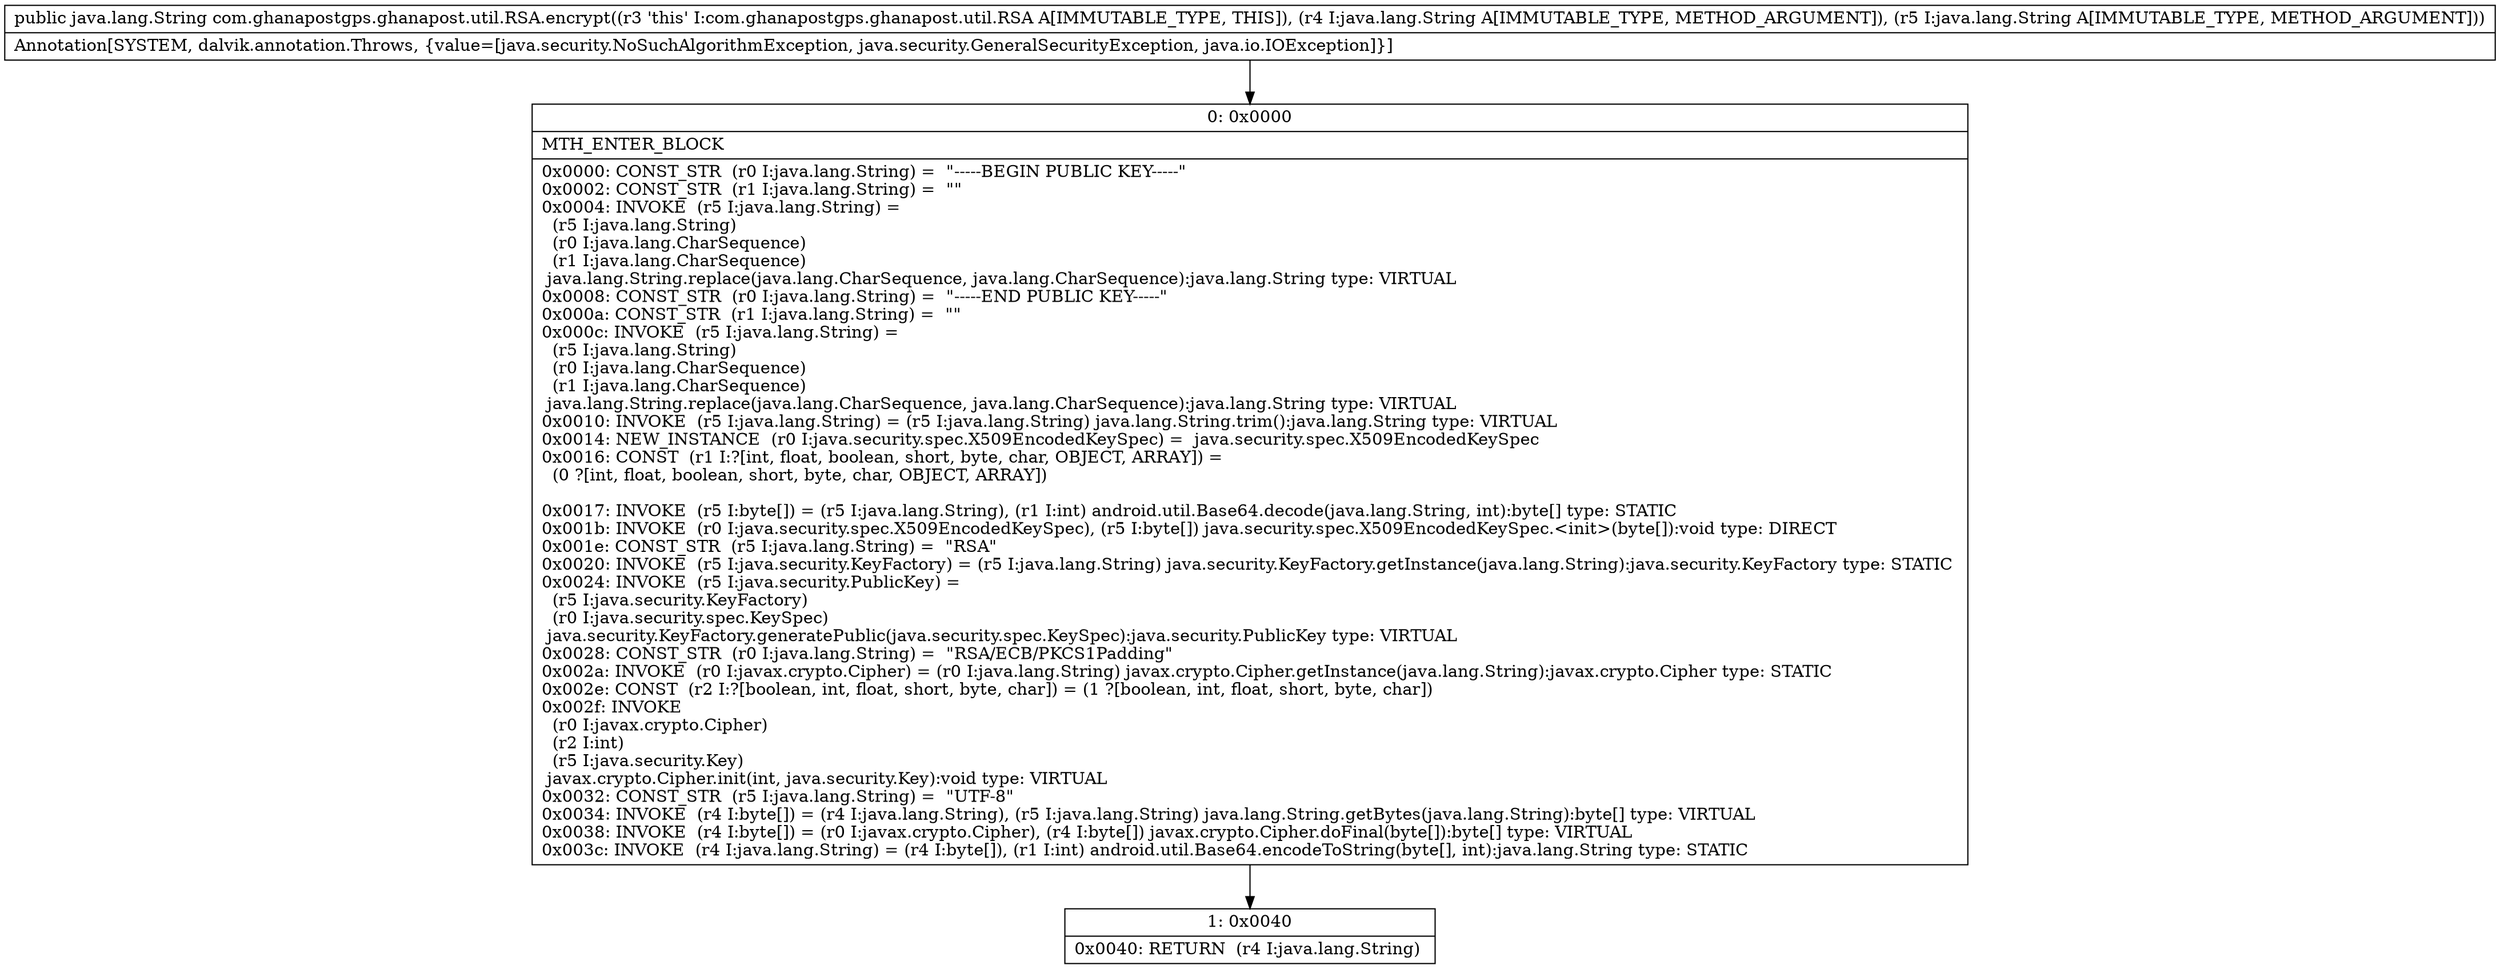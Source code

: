 digraph "CFG forcom.ghanapostgps.ghanapost.util.RSA.encrypt(Ljava\/lang\/String;Ljava\/lang\/String;)Ljava\/lang\/String;" {
Node_0 [shape=record,label="{0\:\ 0x0000|MTH_ENTER_BLOCK\l|0x0000: CONST_STR  (r0 I:java.lang.String) =  \"\-\-\-\-\-BEGIN PUBLIC KEY\-\-\-\-\-\" \l0x0002: CONST_STR  (r1 I:java.lang.String) =  \"\" \l0x0004: INVOKE  (r5 I:java.lang.String) = \l  (r5 I:java.lang.String)\l  (r0 I:java.lang.CharSequence)\l  (r1 I:java.lang.CharSequence)\l java.lang.String.replace(java.lang.CharSequence, java.lang.CharSequence):java.lang.String type: VIRTUAL \l0x0008: CONST_STR  (r0 I:java.lang.String) =  \"\-\-\-\-\-END PUBLIC KEY\-\-\-\-\-\" \l0x000a: CONST_STR  (r1 I:java.lang.String) =  \"\" \l0x000c: INVOKE  (r5 I:java.lang.String) = \l  (r5 I:java.lang.String)\l  (r0 I:java.lang.CharSequence)\l  (r1 I:java.lang.CharSequence)\l java.lang.String.replace(java.lang.CharSequence, java.lang.CharSequence):java.lang.String type: VIRTUAL \l0x0010: INVOKE  (r5 I:java.lang.String) = (r5 I:java.lang.String) java.lang.String.trim():java.lang.String type: VIRTUAL \l0x0014: NEW_INSTANCE  (r0 I:java.security.spec.X509EncodedKeySpec) =  java.security.spec.X509EncodedKeySpec \l0x0016: CONST  (r1 I:?[int, float, boolean, short, byte, char, OBJECT, ARRAY]) = \l  (0 ?[int, float, boolean, short, byte, char, OBJECT, ARRAY])\l \l0x0017: INVOKE  (r5 I:byte[]) = (r5 I:java.lang.String), (r1 I:int) android.util.Base64.decode(java.lang.String, int):byte[] type: STATIC \l0x001b: INVOKE  (r0 I:java.security.spec.X509EncodedKeySpec), (r5 I:byte[]) java.security.spec.X509EncodedKeySpec.\<init\>(byte[]):void type: DIRECT \l0x001e: CONST_STR  (r5 I:java.lang.String) =  \"RSA\" \l0x0020: INVOKE  (r5 I:java.security.KeyFactory) = (r5 I:java.lang.String) java.security.KeyFactory.getInstance(java.lang.String):java.security.KeyFactory type: STATIC \l0x0024: INVOKE  (r5 I:java.security.PublicKey) = \l  (r5 I:java.security.KeyFactory)\l  (r0 I:java.security.spec.KeySpec)\l java.security.KeyFactory.generatePublic(java.security.spec.KeySpec):java.security.PublicKey type: VIRTUAL \l0x0028: CONST_STR  (r0 I:java.lang.String) =  \"RSA\/ECB\/PKCS1Padding\" \l0x002a: INVOKE  (r0 I:javax.crypto.Cipher) = (r0 I:java.lang.String) javax.crypto.Cipher.getInstance(java.lang.String):javax.crypto.Cipher type: STATIC \l0x002e: CONST  (r2 I:?[boolean, int, float, short, byte, char]) = (1 ?[boolean, int, float, short, byte, char]) \l0x002f: INVOKE  \l  (r0 I:javax.crypto.Cipher)\l  (r2 I:int)\l  (r5 I:java.security.Key)\l javax.crypto.Cipher.init(int, java.security.Key):void type: VIRTUAL \l0x0032: CONST_STR  (r5 I:java.lang.String) =  \"UTF\-8\" \l0x0034: INVOKE  (r4 I:byte[]) = (r4 I:java.lang.String), (r5 I:java.lang.String) java.lang.String.getBytes(java.lang.String):byte[] type: VIRTUAL \l0x0038: INVOKE  (r4 I:byte[]) = (r0 I:javax.crypto.Cipher), (r4 I:byte[]) javax.crypto.Cipher.doFinal(byte[]):byte[] type: VIRTUAL \l0x003c: INVOKE  (r4 I:java.lang.String) = (r4 I:byte[]), (r1 I:int) android.util.Base64.encodeToString(byte[], int):java.lang.String type: STATIC \l}"];
Node_1 [shape=record,label="{1\:\ 0x0040|0x0040: RETURN  (r4 I:java.lang.String) \l}"];
MethodNode[shape=record,label="{public java.lang.String com.ghanapostgps.ghanapost.util.RSA.encrypt((r3 'this' I:com.ghanapostgps.ghanapost.util.RSA A[IMMUTABLE_TYPE, THIS]), (r4 I:java.lang.String A[IMMUTABLE_TYPE, METHOD_ARGUMENT]), (r5 I:java.lang.String A[IMMUTABLE_TYPE, METHOD_ARGUMENT]))  | Annotation[SYSTEM, dalvik.annotation.Throws, \{value=[java.security.NoSuchAlgorithmException, java.security.GeneralSecurityException, java.io.IOException]\}]\l}"];
MethodNode -> Node_0;
Node_0 -> Node_1;
}


